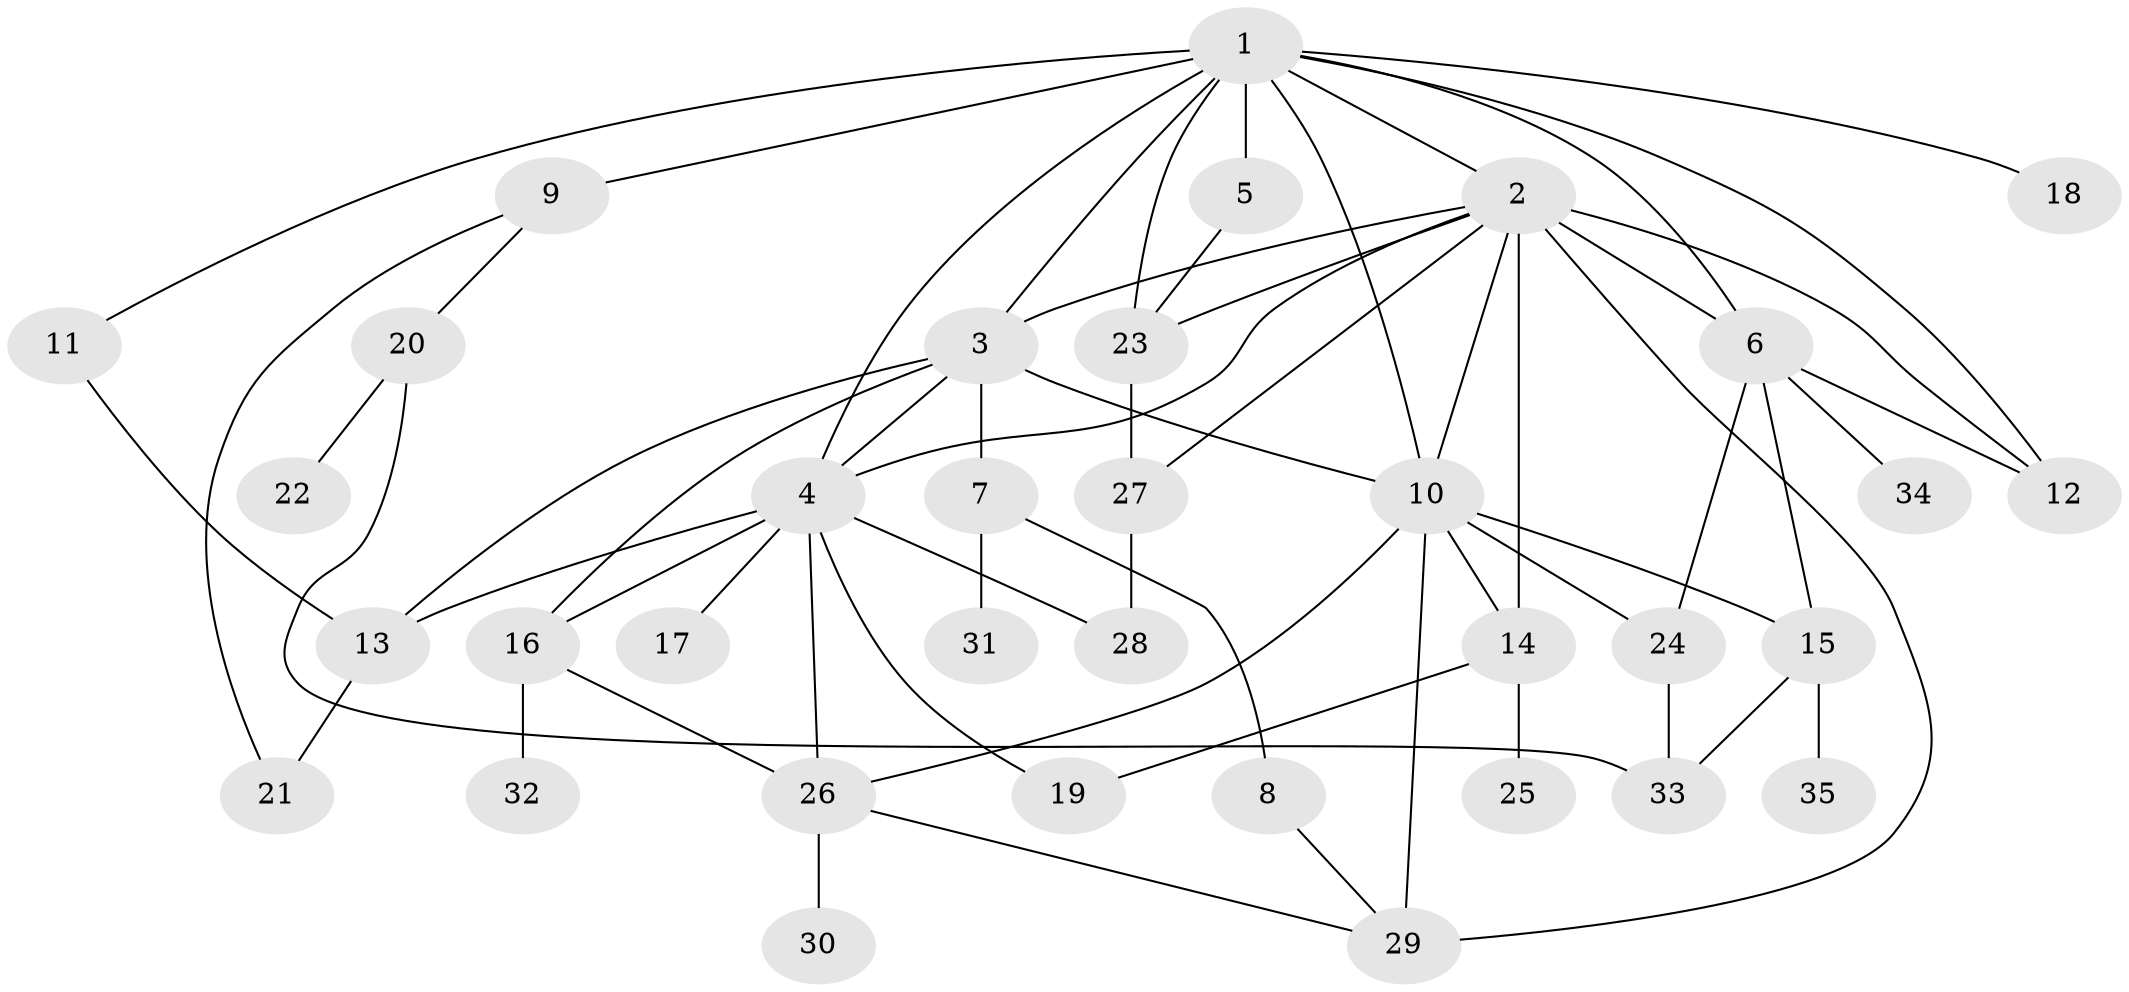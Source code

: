 // original degree distribution, {8: 0.009009009009009009, 4: 0.0990990990990991, 7: 0.04504504504504504, 6: 0.02702702702702703, 5: 0.036036036036036036, 3: 0.21621621621621623, 2: 0.34234234234234234, 1: 0.22522522522522523}
// Generated by graph-tools (version 1.1) at 2025/48/03/04/25 22:48:56]
// undirected, 35 vertices, 61 edges
graph export_dot {
  node [color=gray90,style=filled];
  1;
  2;
  3;
  4;
  5;
  6;
  7;
  8;
  9;
  10;
  11;
  12;
  13;
  14;
  15;
  16;
  17;
  18;
  19;
  20;
  21;
  22;
  23;
  24;
  25;
  26;
  27;
  28;
  29;
  30;
  31;
  32;
  33;
  34;
  35;
  1 -- 2 [weight=1.0];
  1 -- 3 [weight=3.0];
  1 -- 4 [weight=1.0];
  1 -- 5 [weight=2.0];
  1 -- 6 [weight=2.0];
  1 -- 9 [weight=2.0];
  1 -- 10 [weight=2.0];
  1 -- 11 [weight=1.0];
  1 -- 12 [weight=2.0];
  1 -- 18 [weight=1.0];
  1 -- 23 [weight=1.0];
  2 -- 3 [weight=1.0];
  2 -- 4 [weight=1.0];
  2 -- 6 [weight=1.0];
  2 -- 10 [weight=1.0];
  2 -- 12 [weight=1.0];
  2 -- 14 [weight=1.0];
  2 -- 23 [weight=2.0];
  2 -- 27 [weight=1.0];
  2 -- 29 [weight=1.0];
  3 -- 4 [weight=2.0];
  3 -- 7 [weight=2.0];
  3 -- 10 [weight=1.0];
  3 -- 13 [weight=1.0];
  3 -- 16 [weight=1.0];
  4 -- 13 [weight=3.0];
  4 -- 16 [weight=1.0];
  4 -- 17 [weight=1.0];
  4 -- 19 [weight=1.0];
  4 -- 26 [weight=1.0];
  4 -- 28 [weight=1.0];
  5 -- 23 [weight=1.0];
  6 -- 12 [weight=1.0];
  6 -- 15 [weight=1.0];
  6 -- 24 [weight=1.0];
  6 -- 34 [weight=1.0];
  7 -- 8 [weight=1.0];
  7 -- 31 [weight=1.0];
  8 -- 29 [weight=1.0];
  9 -- 20 [weight=1.0];
  9 -- 21 [weight=1.0];
  10 -- 14 [weight=1.0];
  10 -- 15 [weight=3.0];
  10 -- 24 [weight=1.0];
  10 -- 26 [weight=1.0];
  10 -- 29 [weight=2.0];
  11 -- 13 [weight=1.0];
  13 -- 21 [weight=1.0];
  14 -- 19 [weight=1.0];
  14 -- 25 [weight=1.0];
  15 -- 33 [weight=1.0];
  15 -- 35 [weight=1.0];
  16 -- 26 [weight=1.0];
  16 -- 32 [weight=1.0];
  20 -- 22 [weight=1.0];
  20 -- 33 [weight=1.0];
  23 -- 27 [weight=5.0];
  24 -- 33 [weight=1.0];
  26 -- 29 [weight=1.0];
  26 -- 30 [weight=1.0];
  27 -- 28 [weight=2.0];
}
